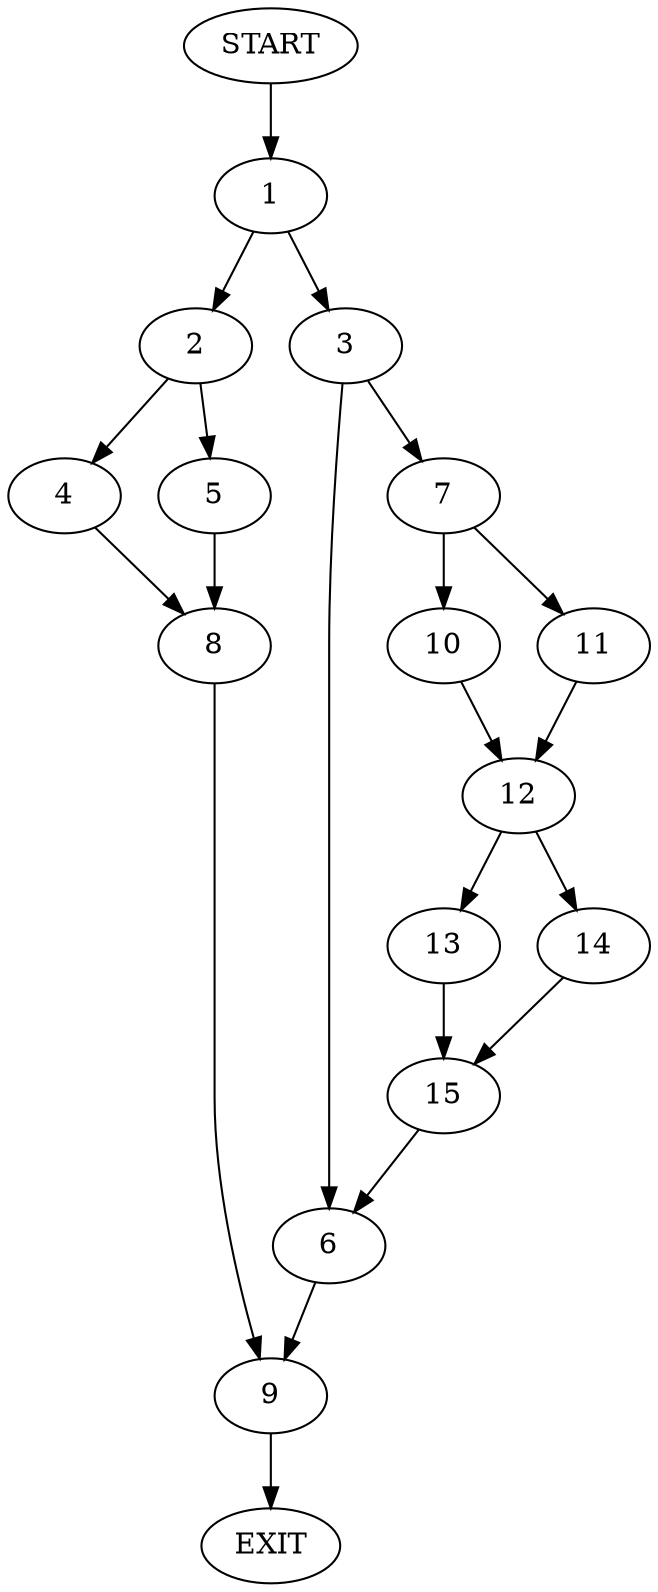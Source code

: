 digraph {
0 [label="START"]
16 [label="EXIT"]
0 -> 1
1 -> 2
1 -> 3
2 -> 4
2 -> 5
3 -> 6
3 -> 7
4 -> 8
5 -> 8
8 -> 9
9 -> 16
7 -> 10
7 -> 11
6 -> 9
10 -> 12
11 -> 12
12 -> 13
12 -> 14
14 -> 15
13 -> 15
15 -> 6
}
